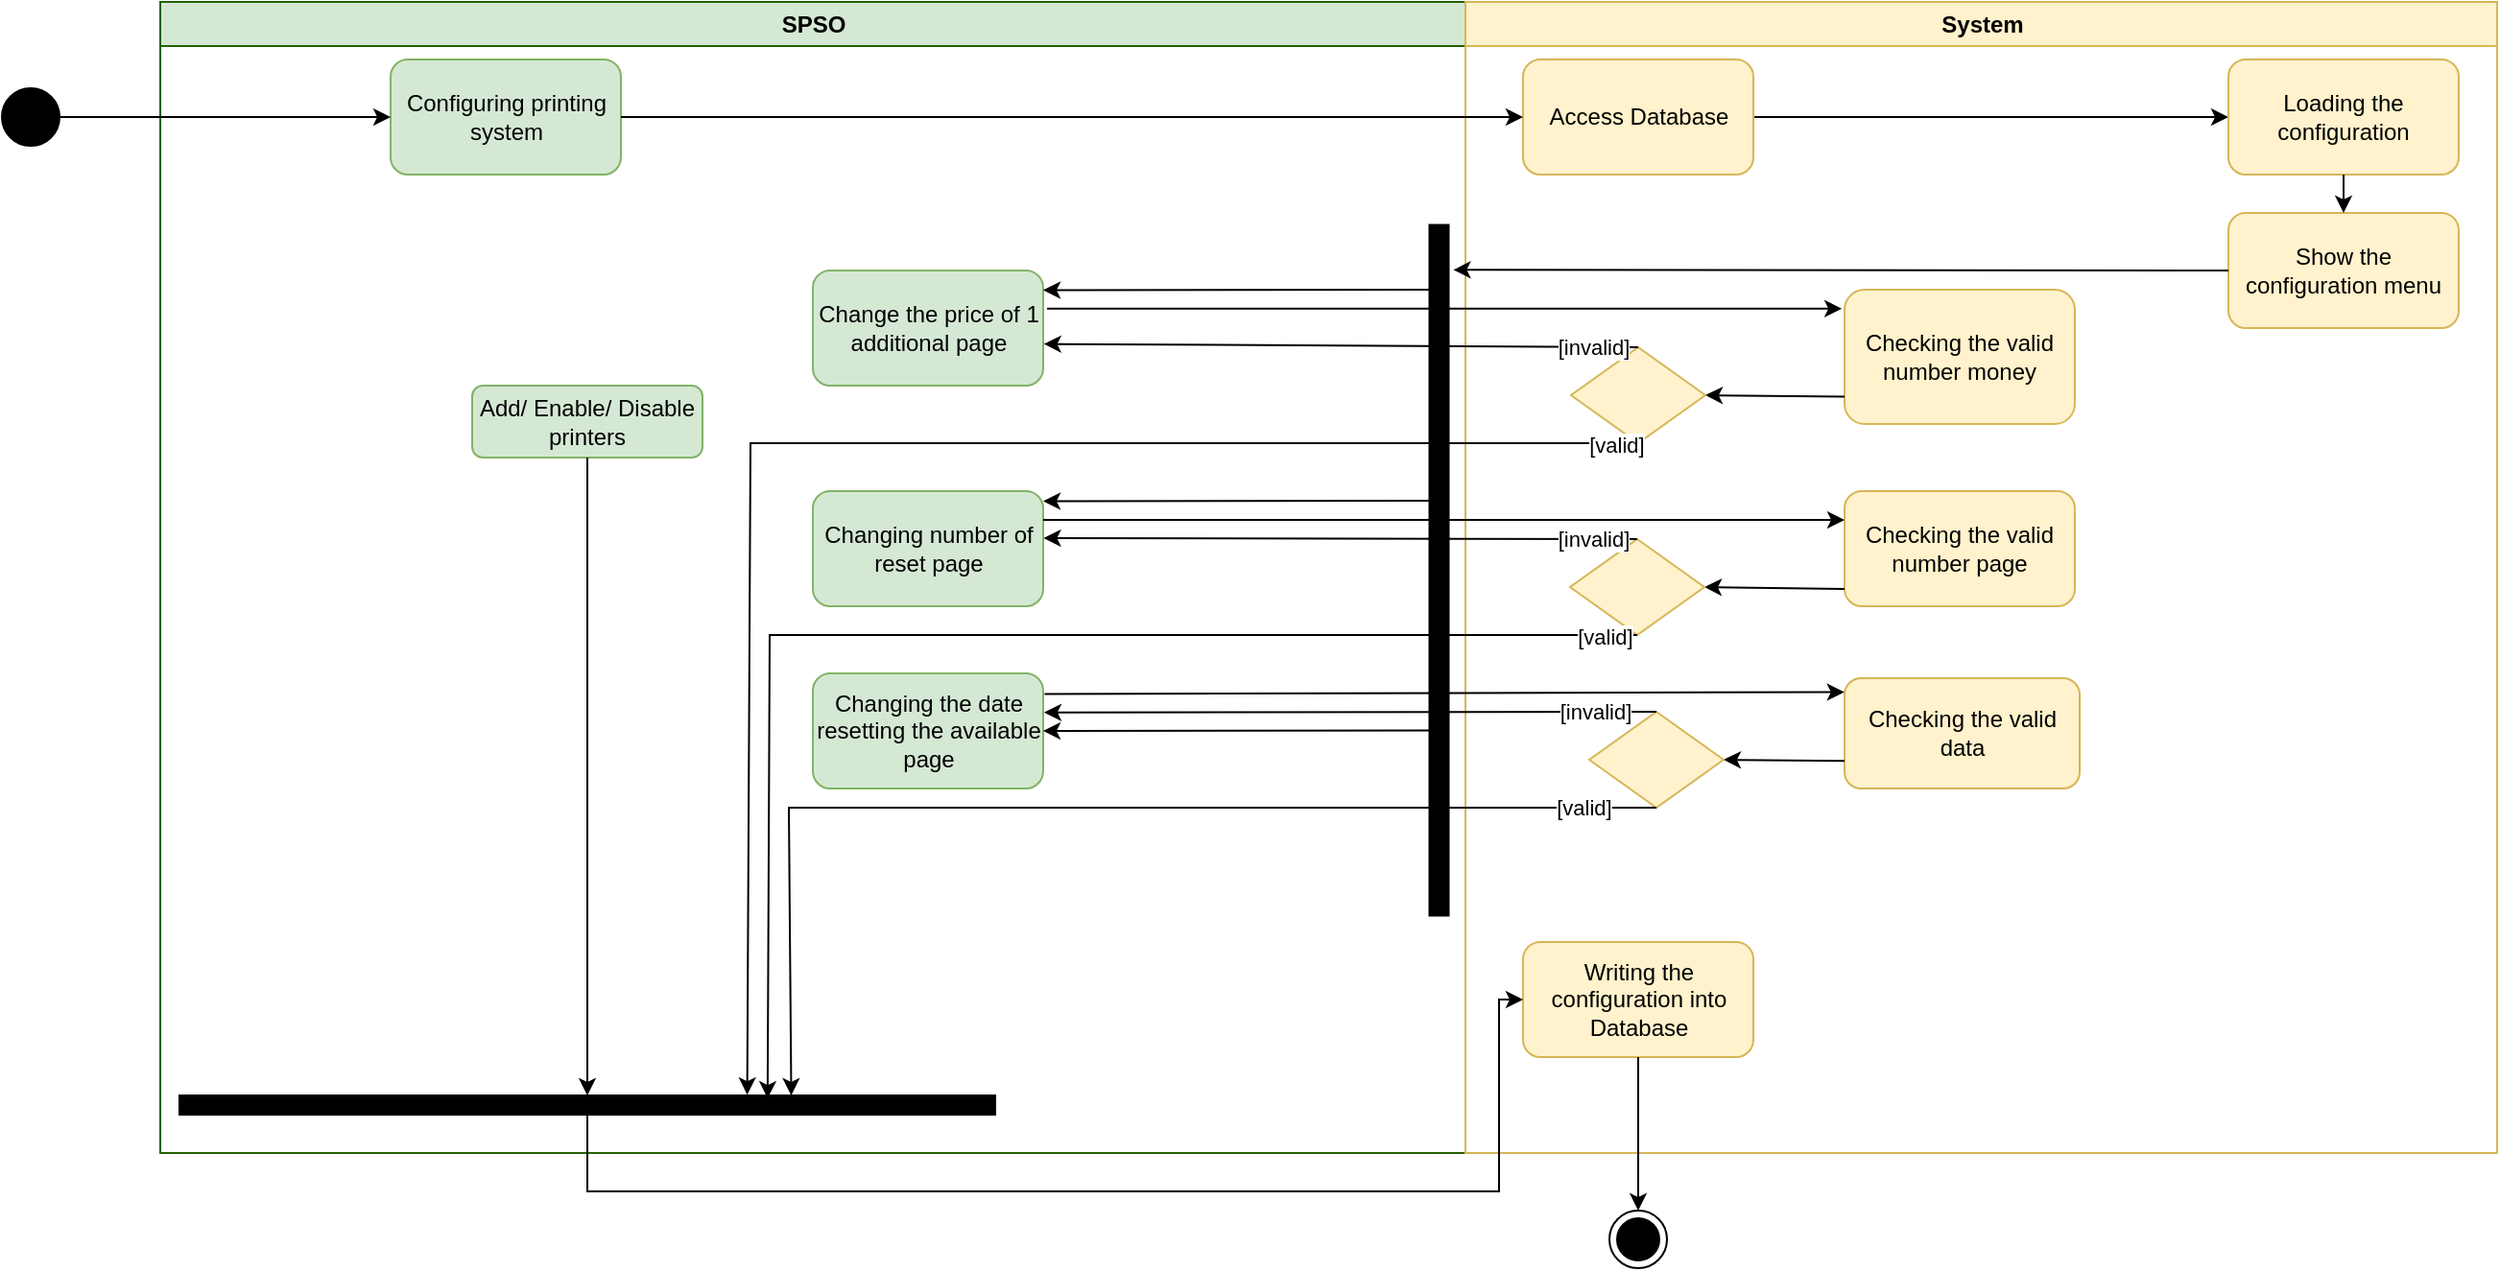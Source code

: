 <mxfile version="22.0.4" type="google">
  <diagram name="Page-1" id="7Qdnj1aDiSFpigCeEHPs">
    <mxGraphModel grid="1" page="1" gridSize="10" guides="1" tooltips="1" connect="1" arrows="1" fold="1" pageScale="1" pageWidth="850" pageHeight="1100" math="0" shadow="0">
      <root>
        <mxCell id="0" />
        <mxCell id="1" parent="0" />
        <mxCell id="wjT9ui6V_WC0chBo7lE5-2" value="SPSO" style="swimlane;whiteSpace=wrap;html=1;fillColor=#d5e8d4;strokeColor=#246100;startSize=23;" vertex="1" parent="1">
          <mxGeometry x="-207.5" y="80" width="680" height="600" as="geometry" />
        </mxCell>
        <mxCell id="wjT9ui6V_WC0chBo7lE5-58" value="Configuring printing system" style="rounded=1;whiteSpace=wrap;html=1;fillColor=#d5e8d4;strokeColor=#82b366;" vertex="1" parent="wjT9ui6V_WC0chBo7lE5-2">
          <mxGeometry x="120" y="30" width="120" height="60" as="geometry" />
        </mxCell>
        <mxCell id="wjT9ui6V_WC0chBo7lE5-70" value="Change the price of 1 additional page&lt;span id=&quot;docs-internal-guid-9d78eeac-7fff-1d24-1528-dfa4f72e88e8&quot;&gt;&lt;/span&gt;" style="rounded=1;whiteSpace=wrap;html=1;fillColor=#d5e8d4;strokeColor=#82b366;" vertex="1" parent="wjT9ui6V_WC0chBo7lE5-2">
          <mxGeometry x="340.0" y="140" width="120" height="60" as="geometry" />
        </mxCell>
        <mxCell id="wjT9ui6V_WC0chBo7lE5-73" value="Changing the date resetting the available page" style="rounded=1;whiteSpace=wrap;html=1;fillColor=#d5e8d4;strokeColor=#82b366;" vertex="1" parent="wjT9ui6V_WC0chBo7lE5-2">
          <mxGeometry x="340.0" y="350" width="120" height="60" as="geometry" />
        </mxCell>
        <mxCell id="wjT9ui6V_WC0chBo7lE5-72" value="Changing number of reset page" style="rounded=1;whiteSpace=wrap;html=1;fillColor=#d5e8d4;strokeColor=#82b366;" vertex="1" parent="wjT9ui6V_WC0chBo7lE5-2">
          <mxGeometry x="340.0" y="255" width="120" height="60" as="geometry" />
        </mxCell>
        <mxCell id="wjT9ui6V_WC0chBo7lE5-71" value="Add/ Enable/ Disable printers" style="rounded=1;whiteSpace=wrap;html=1;fillColor=#d5e8d4;strokeColor=#82b366;" vertex="1" parent="wjT9ui6V_WC0chBo7lE5-2">
          <mxGeometry x="162.5" y="200" width="120" height="37.5" as="geometry" />
        </mxCell>
        <mxCell id="wjT9ui6V_WC0chBo7lE5-65" value="" style="rounded=0;whiteSpace=wrap;html=1;rotation=-90;fillColor=#000000;" vertex="1" parent="wjT9ui6V_WC0chBo7lE5-2">
          <mxGeometry x="486.25" y="291.25" width="360" height="10" as="geometry" />
        </mxCell>
        <mxCell id="wjT9ui6V_WC0chBo7lE5-82" value="" style="rounded=0;whiteSpace=wrap;html=1;rotation=-180;fillColor=#000000;" vertex="1" parent="wjT9ui6V_WC0chBo7lE5-2">
          <mxGeometry x="10" y="570" width="425" height="10" as="geometry" />
        </mxCell>
        <mxCell id="DsPFK2gnPM7c-dyI6wgn-14" value="" style="endArrow=classic;html=1;rounded=0;exitX=0.5;exitY=1;exitDx=0;exitDy=0;entryX=0.5;entryY=1;entryDx=0;entryDy=0;" edge="1" parent="wjT9ui6V_WC0chBo7lE5-2" source="wjT9ui6V_WC0chBo7lE5-71" target="wjT9ui6V_WC0chBo7lE5-82">
          <mxGeometry width="50" height="50" relative="1" as="geometry">
            <mxPoint x="350" y="440" as="sourcePoint" />
            <mxPoint x="400" y="390" as="targetPoint" />
          </mxGeometry>
        </mxCell>
        <mxCell id="DsPFK2gnPM7c-dyI6wgn-31" value="" style="endArrow=classic;html=1;rounded=0;exitX=0.893;exitY=0.145;exitDx=0;exitDy=0;exitPerimeter=0;entryX=1;entryY=0.25;entryDx=0;entryDy=0;" edge="1" parent="wjT9ui6V_WC0chBo7lE5-2">
          <mxGeometry width="50" height="50" relative="1" as="geometry">
            <mxPoint x="662.7" y="150.0" as="sourcePoint" />
            <mxPoint x="460.0" y="150.23" as="targetPoint" />
          </mxGeometry>
        </mxCell>
        <mxCell id="DsPFK2gnPM7c-dyI6wgn-32" value="" style="endArrow=classic;html=1;rounded=0;exitX=0.893;exitY=0.145;exitDx=0;exitDy=0;exitPerimeter=0;entryX=1;entryY=0.25;entryDx=0;entryDy=0;" edge="1" parent="wjT9ui6V_WC0chBo7lE5-2">
          <mxGeometry width="50" height="50" relative="1" as="geometry">
            <mxPoint x="662.7" y="260" as="sourcePoint" />
            <mxPoint x="460.0" y="260.23" as="targetPoint" />
          </mxGeometry>
        </mxCell>
        <mxCell id="DsPFK2gnPM7c-dyI6wgn-33" value="" style="endArrow=classic;html=1;rounded=0;exitX=0.893;exitY=0.145;exitDx=0;exitDy=0;exitPerimeter=0;entryX=1;entryY=0.25;entryDx=0;entryDy=0;" edge="1" parent="wjT9ui6V_WC0chBo7lE5-2">
          <mxGeometry width="50" height="50" relative="1" as="geometry">
            <mxPoint x="662.7" y="379.76" as="sourcePoint" />
            <mxPoint x="460.0" y="379.99" as="targetPoint" />
          </mxGeometry>
        </mxCell>
        <mxCell id="wjT9ui6V_WC0chBo7lE5-56" value="System" style="swimlane;whiteSpace=wrap;html=1;fillColor=#fff2cc;strokeColor=#d6b656;" vertex="1" parent="1">
          <mxGeometry x="472.5" y="80" width="537.5" height="600" as="geometry" />
        </mxCell>
        <mxCell id="wjT9ui6V_WC0chBo7lE5-117" value="" style="edgeStyle=orthogonalEdgeStyle;rounded=0;orthogonalLoop=1;jettySize=auto;html=1;" edge="1" parent="wjT9ui6V_WC0chBo7lE5-56" source="wjT9ui6V_WC0chBo7lE5-61" target="wjT9ui6V_WC0chBo7lE5-116">
          <mxGeometry relative="1" as="geometry" />
        </mxCell>
        <mxCell id="wjT9ui6V_WC0chBo7lE5-61" value="Access Database" style="whiteSpace=wrap;html=1;rounded=1;fillColor=#fff2cc;strokeColor=#d6b656;" vertex="1" parent="wjT9ui6V_WC0chBo7lE5-56">
          <mxGeometry x="30" y="30" width="120" height="60" as="geometry" />
        </mxCell>
        <mxCell id="wjT9ui6V_WC0chBo7lE5-83" value="Writing the configuration into Database" style="rounded=1;whiteSpace=wrap;html=1;fillColor=#fff2cc;strokeColor=#d6b656;" vertex="1" parent="wjT9ui6V_WC0chBo7lE5-56">
          <mxGeometry x="30" y="490" width="120" height="60" as="geometry" />
        </mxCell>
        <mxCell id="wjT9ui6V_WC0chBo7lE5-116" value="Loading the configuration" style="whiteSpace=wrap;html=1;rounded=1;fillColor=#fff2cc;strokeColor=#d6b656;" vertex="1" parent="wjT9ui6V_WC0chBo7lE5-56">
          <mxGeometry x="397.5" y="30" width="120" height="60" as="geometry" />
        </mxCell>
        <mxCell id="wjT9ui6V_WC0chBo7lE5-118" value="Show the configuration menu" style="whiteSpace=wrap;html=1;rounded=1;fillColor=#fff2cc;strokeColor=#d6b656;" vertex="1" parent="wjT9ui6V_WC0chBo7lE5-56">
          <mxGeometry x="397.5" y="110" width="120" height="60" as="geometry" />
        </mxCell>
        <mxCell id="wjT9ui6V_WC0chBo7lE5-85" value="Checking the valid number money" style="whiteSpace=wrap;html=1;rounded=1;fillColor=#fff2cc;strokeColor=#d6b656;" vertex="1" parent="wjT9ui6V_WC0chBo7lE5-56">
          <mxGeometry x="197.5" y="150" width="120" height="70" as="geometry" />
        </mxCell>
        <mxCell id="DsPFK2gnPM7c-dyI6wgn-6" value="" style="endArrow=classic;html=1;rounded=0;entryX=1;entryY=0.5;entryDx=0;entryDy=0;exitX=0;exitY=0.797;exitDx=0;exitDy=0;exitPerimeter=0;" edge="1" parent="wjT9ui6V_WC0chBo7lE5-56" source="wjT9ui6V_WC0chBo7lE5-85" target="DsPFK2gnPM7c-dyI6wgn-9">
          <mxGeometry width="50" height="50" relative="1" as="geometry">
            <mxPoint x="187.5" y="215" as="sourcePoint" />
            <mxPoint x="137.5" y="215" as="targetPoint" />
          </mxGeometry>
        </mxCell>
        <mxCell id="DsPFK2gnPM7c-dyI6wgn-7" value="" style="endArrow=classic;html=1;rounded=0;exitX=0.5;exitY=1;exitDx=0;exitDy=0;entryX=0.5;entryY=0;entryDx=0;entryDy=0;" edge="1" parent="wjT9ui6V_WC0chBo7lE5-56" source="wjT9ui6V_WC0chBo7lE5-116" target="wjT9ui6V_WC0chBo7lE5-118">
          <mxGeometry width="50" height="50" relative="1" as="geometry">
            <mxPoint x="-12.5" y="330" as="sourcePoint" />
            <mxPoint x="37.5" y="280" as="targetPoint" />
          </mxGeometry>
        </mxCell>
        <mxCell id="DsPFK2gnPM7c-dyI6wgn-9" value="" style="rhombus;whiteSpace=wrap;html=1;fillColor=#fff2cc;strokeColor=#d6b656;" vertex="1" parent="wjT9ui6V_WC0chBo7lE5-56">
          <mxGeometry x="55" y="180" width="70" height="50" as="geometry" />
        </mxCell>
        <mxCell id="wjT9ui6V_WC0chBo7lE5-87" value="Checking the valid number page" style="whiteSpace=wrap;html=1;rounded=1;fillColor=#fff2cc;strokeColor=#d6b656;" vertex="1" parent="wjT9ui6V_WC0chBo7lE5-56">
          <mxGeometry x="197.5" y="255" width="120" height="60" as="geometry" />
        </mxCell>
        <mxCell id="wjT9ui6V_WC0chBo7lE5-89" value="Checking the valid data" style="whiteSpace=wrap;html=1;rounded=1;fillColor=#fff2cc;strokeColor=#d6b656;" vertex="1" parent="wjT9ui6V_WC0chBo7lE5-56">
          <mxGeometry x="197.5" y="352.5" width="122.5" height="57.5" as="geometry" />
        </mxCell>
        <mxCell id="DsPFK2gnPM7c-dyI6wgn-17" value="" style="endArrow=classic;html=1;rounded=0;entryX=1;entryY=0.5;entryDx=0;entryDy=0;exitX=0;exitY=0.797;exitDx=0;exitDy=0;exitPerimeter=0;" edge="1" parent="wjT9ui6V_WC0chBo7lE5-56" target="DsPFK2gnPM7c-dyI6wgn-18">
          <mxGeometry width="50" height="50" relative="1" as="geometry">
            <mxPoint x="197.5" y="306" as="sourcePoint" />
            <mxPoint x="137" y="315" as="targetPoint" />
          </mxGeometry>
        </mxCell>
        <mxCell id="DsPFK2gnPM7c-dyI6wgn-18" value="" style="rhombus;whiteSpace=wrap;html=1;fillColor=#fff2cc;strokeColor=#d6b656;" vertex="1" parent="wjT9ui6V_WC0chBo7lE5-56">
          <mxGeometry x="54.5" y="280" width="70" height="50" as="geometry" />
        </mxCell>
        <mxCell id="DsPFK2gnPM7c-dyI6wgn-22" value="" style="endArrow=classic;html=1;rounded=0;entryX=1;entryY=0.5;entryDx=0;entryDy=0;exitX=0;exitY=0.75;exitDx=0;exitDy=0;" edge="1" parent="wjT9ui6V_WC0chBo7lE5-56" source="wjT9ui6V_WC0chBo7lE5-89" target="DsPFK2gnPM7c-dyI6wgn-23">
          <mxGeometry width="50" height="50" relative="1" as="geometry">
            <mxPoint x="207.5" y="378.5" as="sourcePoint" />
            <mxPoint x="147" y="387.5" as="targetPoint" />
          </mxGeometry>
        </mxCell>
        <mxCell id="DsPFK2gnPM7c-dyI6wgn-23" value="" style="rhombus;whiteSpace=wrap;html=1;fillColor=#fff2cc;strokeColor=#d6b656;" vertex="1" parent="wjT9ui6V_WC0chBo7lE5-56">
          <mxGeometry x="64.5" y="370" width="70" height="50" as="geometry" />
        </mxCell>
        <mxCell id="wjT9ui6V_WC0chBo7lE5-59" value="" style="edgeStyle=orthogonalEdgeStyle;rounded=0;orthogonalLoop=1;jettySize=auto;html=1;" edge="1" parent="1" source="wjT9ui6V_WC0chBo7lE5-57" target="wjT9ui6V_WC0chBo7lE5-58">
          <mxGeometry relative="1" as="geometry" />
        </mxCell>
        <mxCell id="wjT9ui6V_WC0chBo7lE5-57" value="" style="ellipse;fillColor=strokeColor;html=1;" vertex="1" parent="1">
          <mxGeometry x="-290" y="125" width="30" height="30" as="geometry" />
        </mxCell>
        <mxCell id="wjT9ui6V_WC0chBo7lE5-62" value="" style="edgeStyle=orthogonalEdgeStyle;rounded=0;orthogonalLoop=1;jettySize=auto;html=1;" edge="1" parent="1" source="wjT9ui6V_WC0chBo7lE5-58" target="wjT9ui6V_WC0chBo7lE5-61">
          <mxGeometry relative="1" as="geometry" />
        </mxCell>
        <mxCell id="wjT9ui6V_WC0chBo7lE5-64" value="" style="endArrow=classic;html=1;rounded=0;exitX=0;exitY=0.5;exitDx=0;exitDy=0;entryX=0.935;entryY=1.245;entryDx=0;entryDy=0;entryPerimeter=0;" edge="1" parent="1" source="wjT9ui6V_WC0chBo7lE5-118" target="wjT9ui6V_WC0chBo7lE5-65">
          <mxGeometry width="50" height="50" relative="1" as="geometry">
            <mxPoint x="270" y="270" as="sourcePoint" />
            <mxPoint x="460" y="350" as="targetPoint" />
            <Array as="points" />
          </mxGeometry>
        </mxCell>
        <mxCell id="wjT9ui6V_WC0chBo7lE5-84" value="" style="endArrow=classic;html=1;rounded=0;exitX=0.5;exitY=0;exitDx=0;exitDy=0;entryX=0;entryY=0.5;entryDx=0;entryDy=0;" edge="1" parent="1" source="wjT9ui6V_WC0chBo7lE5-82" target="wjT9ui6V_WC0chBo7lE5-83">
          <mxGeometry width="50" height="50" relative="1" as="geometry">
            <mxPoint x="430" y="400" as="sourcePoint" />
            <mxPoint x="480" y="350" as="targetPoint" />
            <Array as="points">
              <mxPoint x="15" y="700" />
              <mxPoint x="490" y="700" />
              <mxPoint x="490" y="600" />
            </Array>
          </mxGeometry>
        </mxCell>
        <mxCell id="wjT9ui6V_WC0chBo7lE5-121" value="" style="ellipse;html=1;shape=endState;fillColor=strokeColor;" vertex="1" parent="1">
          <mxGeometry x="547.5" y="710" width="30" height="30" as="geometry" />
        </mxCell>
        <mxCell id="wjT9ui6V_WC0chBo7lE5-122" value="" style="endArrow=classic;html=1;rounded=0;exitX=0.5;exitY=1;exitDx=0;exitDy=0;entryX=0.5;entryY=0;entryDx=0;entryDy=0;" edge="1" parent="1" source="wjT9ui6V_WC0chBo7lE5-83" target="wjT9ui6V_WC0chBo7lE5-121">
          <mxGeometry width="50" height="50" relative="1" as="geometry">
            <mxPoint x="440" y="640" as="sourcePoint" />
            <mxPoint x="490" y="590" as="targetPoint" />
          </mxGeometry>
        </mxCell>
        <mxCell id="DsPFK2gnPM7c-dyI6wgn-10" value="" style="endArrow=classic;html=1;rounded=0;exitX=0.5;exitY=0;exitDx=0;exitDy=0;entryX=1.003;entryY=0.638;entryDx=0;entryDy=0;entryPerimeter=0;" edge="1" parent="1" source="DsPFK2gnPM7c-dyI6wgn-9" target="wjT9ui6V_WC0chBo7lE5-70">
          <mxGeometry width="50" height="50" relative="1" as="geometry">
            <mxPoint x="340" y="430" as="sourcePoint" />
            <mxPoint x="230" y="268" as="targetPoint" />
          </mxGeometry>
        </mxCell>
        <mxCell id="DsPFK2gnPM7c-dyI6wgn-11" value="[invalid]" style="edgeLabel;html=1;align=center;verticalAlign=middle;resizable=0;points=[];" connectable="0" vertex="1" parent="DsPFK2gnPM7c-dyI6wgn-10">
          <mxGeometry x="0.043" y="1" relative="1" as="geometry">
            <mxPoint x="138" as="offset" />
          </mxGeometry>
        </mxCell>
        <mxCell id="DsPFK2gnPM7c-dyI6wgn-13" value="" style="endArrow=classic;html=1;rounded=0;exitX=1.017;exitY=0.331;exitDx=0;exitDy=0;entryX=-0.012;entryY=0.141;entryDx=0;entryDy=0;entryPerimeter=0;exitPerimeter=0;" edge="1" parent="1" source="wjT9ui6V_WC0chBo7lE5-70" target="wjT9ui6V_WC0chBo7lE5-85">
          <mxGeometry width="50" height="50" relative="1" as="geometry">
            <mxPoint x="470" y="470" as="sourcePoint" />
            <mxPoint x="520" y="420" as="targetPoint" />
          </mxGeometry>
        </mxCell>
        <mxCell id="DsPFK2gnPM7c-dyI6wgn-15" value="" style="endArrow=classic;html=1;rounded=0;exitX=0.5;exitY=1;exitDx=0;exitDy=0;entryX=0.304;entryY=1.038;entryDx=0;entryDy=0;entryPerimeter=0;" edge="1" parent="1" source="DsPFK2gnPM7c-dyI6wgn-9" target="wjT9ui6V_WC0chBo7lE5-82">
          <mxGeometry width="50" height="50" relative="1" as="geometry">
            <mxPoint x="130" y="500" as="sourcePoint" />
            <mxPoint x="180" y="450" as="targetPoint" />
            <Array as="points">
              <mxPoint x="100" y="310" />
            </Array>
          </mxGeometry>
        </mxCell>
        <mxCell id="DsPFK2gnPM7c-dyI6wgn-29" value="[valid]" style="edgeLabel;html=1;align=center;verticalAlign=middle;resizable=0;points=[];" connectable="0" vertex="1" parent="DsPFK2gnPM7c-dyI6wgn-15">
          <mxGeometry x="-0.583" y="2" relative="1" as="geometry">
            <mxPoint x="155" y="-1" as="offset" />
          </mxGeometry>
        </mxCell>
        <mxCell id="DsPFK2gnPM7c-dyI6wgn-16" value="" style="endArrow=classic;html=1;rounded=0;exitX=1;exitY=0.25;exitDx=0;exitDy=0;entryX=0;entryY=0.25;entryDx=0;entryDy=0;" edge="1" parent="1" source="wjT9ui6V_WC0chBo7lE5-72" target="wjT9ui6V_WC0chBo7lE5-87">
          <mxGeometry width="50" height="50" relative="1" as="geometry">
            <mxPoint x="280" y="480" as="sourcePoint" />
            <mxPoint x="330" y="430" as="targetPoint" />
          </mxGeometry>
        </mxCell>
        <mxCell id="DsPFK2gnPM7c-dyI6wgn-19" value="" style="endArrow=classic;html=1;rounded=0;exitX=0.5;exitY=0;exitDx=0;exitDy=0;entryX=1.002;entryY=0.408;entryDx=0;entryDy=0;entryPerimeter=0;" edge="1" parent="1" source="DsPFK2gnPM7c-dyI6wgn-18" target="wjT9ui6V_WC0chBo7lE5-72">
          <mxGeometry width="50" height="50" relative="1" as="geometry">
            <mxPoint x="339.5" y="530" as="sourcePoint" />
            <mxPoint x="270" y="360" as="targetPoint" />
          </mxGeometry>
        </mxCell>
        <mxCell id="DsPFK2gnPM7c-dyI6wgn-20" value="[invalid]" style="edgeLabel;html=1;align=center;verticalAlign=middle;resizable=0;points=[];" connectable="0" vertex="1" parent="DsPFK2gnPM7c-dyI6wgn-19">
          <mxGeometry x="0.043" y="1" relative="1" as="geometry">
            <mxPoint x="138" y="-1" as="offset" />
          </mxGeometry>
        </mxCell>
        <mxCell id="DsPFK2gnPM7c-dyI6wgn-21" value="" style="endArrow=classic;html=1;rounded=0;exitX=0.5;exitY=1;exitDx=0;exitDy=0;entryX=0.279;entryY=0.845;entryDx=0;entryDy=0;entryPerimeter=0;" edge="1" parent="1" source="DsPFK2gnPM7c-dyI6wgn-18" target="wjT9ui6V_WC0chBo7lE5-82">
          <mxGeometry width="50" height="50" relative="1" as="geometry">
            <mxPoint x="129.5" y="600" as="sourcePoint" />
            <mxPoint x="-8.5" y="750" as="targetPoint" />
            <Array as="points">
              <mxPoint x="110" y="410" />
            </Array>
          </mxGeometry>
        </mxCell>
        <mxCell id="DsPFK2gnPM7c-dyI6wgn-28" value="[valid]" style="edgeLabel;html=1;align=center;verticalAlign=middle;resizable=0;points=[];" connectable="0" vertex="1" parent="DsPFK2gnPM7c-dyI6wgn-21">
          <mxGeometry x="-0.501" y="-2" relative="1" as="geometry">
            <mxPoint x="156" y="3" as="offset" />
          </mxGeometry>
        </mxCell>
        <mxCell id="DsPFK2gnPM7c-dyI6wgn-24" value="" style="endArrow=classic;html=1;rounded=0;exitX=0.5;exitY=0;exitDx=0;exitDy=0;entryX=1.004;entryY=0.339;entryDx=0;entryDy=0;entryPerimeter=0;" edge="1" parent="1" source="DsPFK2gnPM7c-dyI6wgn-23" target="wjT9ui6V_WC0chBo7lE5-73">
          <mxGeometry width="50" height="50" relative="1" as="geometry">
            <mxPoint x="349.5" y="602.5" as="sourcePoint" />
            <mxPoint x="240" y="443.5" as="targetPoint" />
          </mxGeometry>
        </mxCell>
        <mxCell id="DsPFK2gnPM7c-dyI6wgn-25" value="[invalid]" style="edgeLabel;html=1;align=center;verticalAlign=middle;resizable=0;points=[];" connectable="0" vertex="1" parent="DsPFK2gnPM7c-dyI6wgn-24">
          <mxGeometry x="0.043" y="1" relative="1" as="geometry">
            <mxPoint x="134" y="-1" as="offset" />
          </mxGeometry>
        </mxCell>
        <mxCell id="DsPFK2gnPM7c-dyI6wgn-26" value="" style="endArrow=classic;html=1;rounded=0;exitX=0.5;exitY=1;exitDx=0;exitDy=0;entryX=0.25;entryY=1;entryDx=0;entryDy=0;" edge="1" parent="1" source="DsPFK2gnPM7c-dyI6wgn-23" target="wjT9ui6V_WC0chBo7lE5-82">
          <mxGeometry width="50" height="50" relative="1" as="geometry">
            <mxPoint x="139.5" y="672.5" as="sourcePoint" />
            <mxPoint x="49" y="723.5" as="targetPoint" />
            <Array as="points">
              <mxPoint x="120" y="500" />
            </Array>
          </mxGeometry>
        </mxCell>
        <mxCell id="DsPFK2gnPM7c-dyI6wgn-27" value="[valid]" style="edgeLabel;html=1;align=center;verticalAlign=middle;resizable=0;points=[];" connectable="0" vertex="1" parent="DsPFK2gnPM7c-dyI6wgn-26">
          <mxGeometry x="-0.379" y="1" relative="1" as="geometry">
            <mxPoint x="149" y="-1" as="offset" />
          </mxGeometry>
        </mxCell>
        <mxCell id="DsPFK2gnPM7c-dyI6wgn-30" value="" style="endArrow=classic;html=1;rounded=0;entryX=-0.001;entryY=0.126;entryDx=0;entryDy=0;entryPerimeter=0;exitX=1.006;exitY=0.179;exitDx=0;exitDy=0;exitPerimeter=0;" edge="1" parent="1" source="wjT9ui6V_WC0chBo7lE5-73" target="wjT9ui6V_WC0chBo7lE5-89">
          <mxGeometry width="50" height="50" relative="1" as="geometry">
            <mxPoint x="230" y="440" as="sourcePoint" />
            <mxPoint x="400" y="420" as="targetPoint" />
          </mxGeometry>
        </mxCell>
      </root>
    </mxGraphModel>
  </diagram>
</mxfile>
